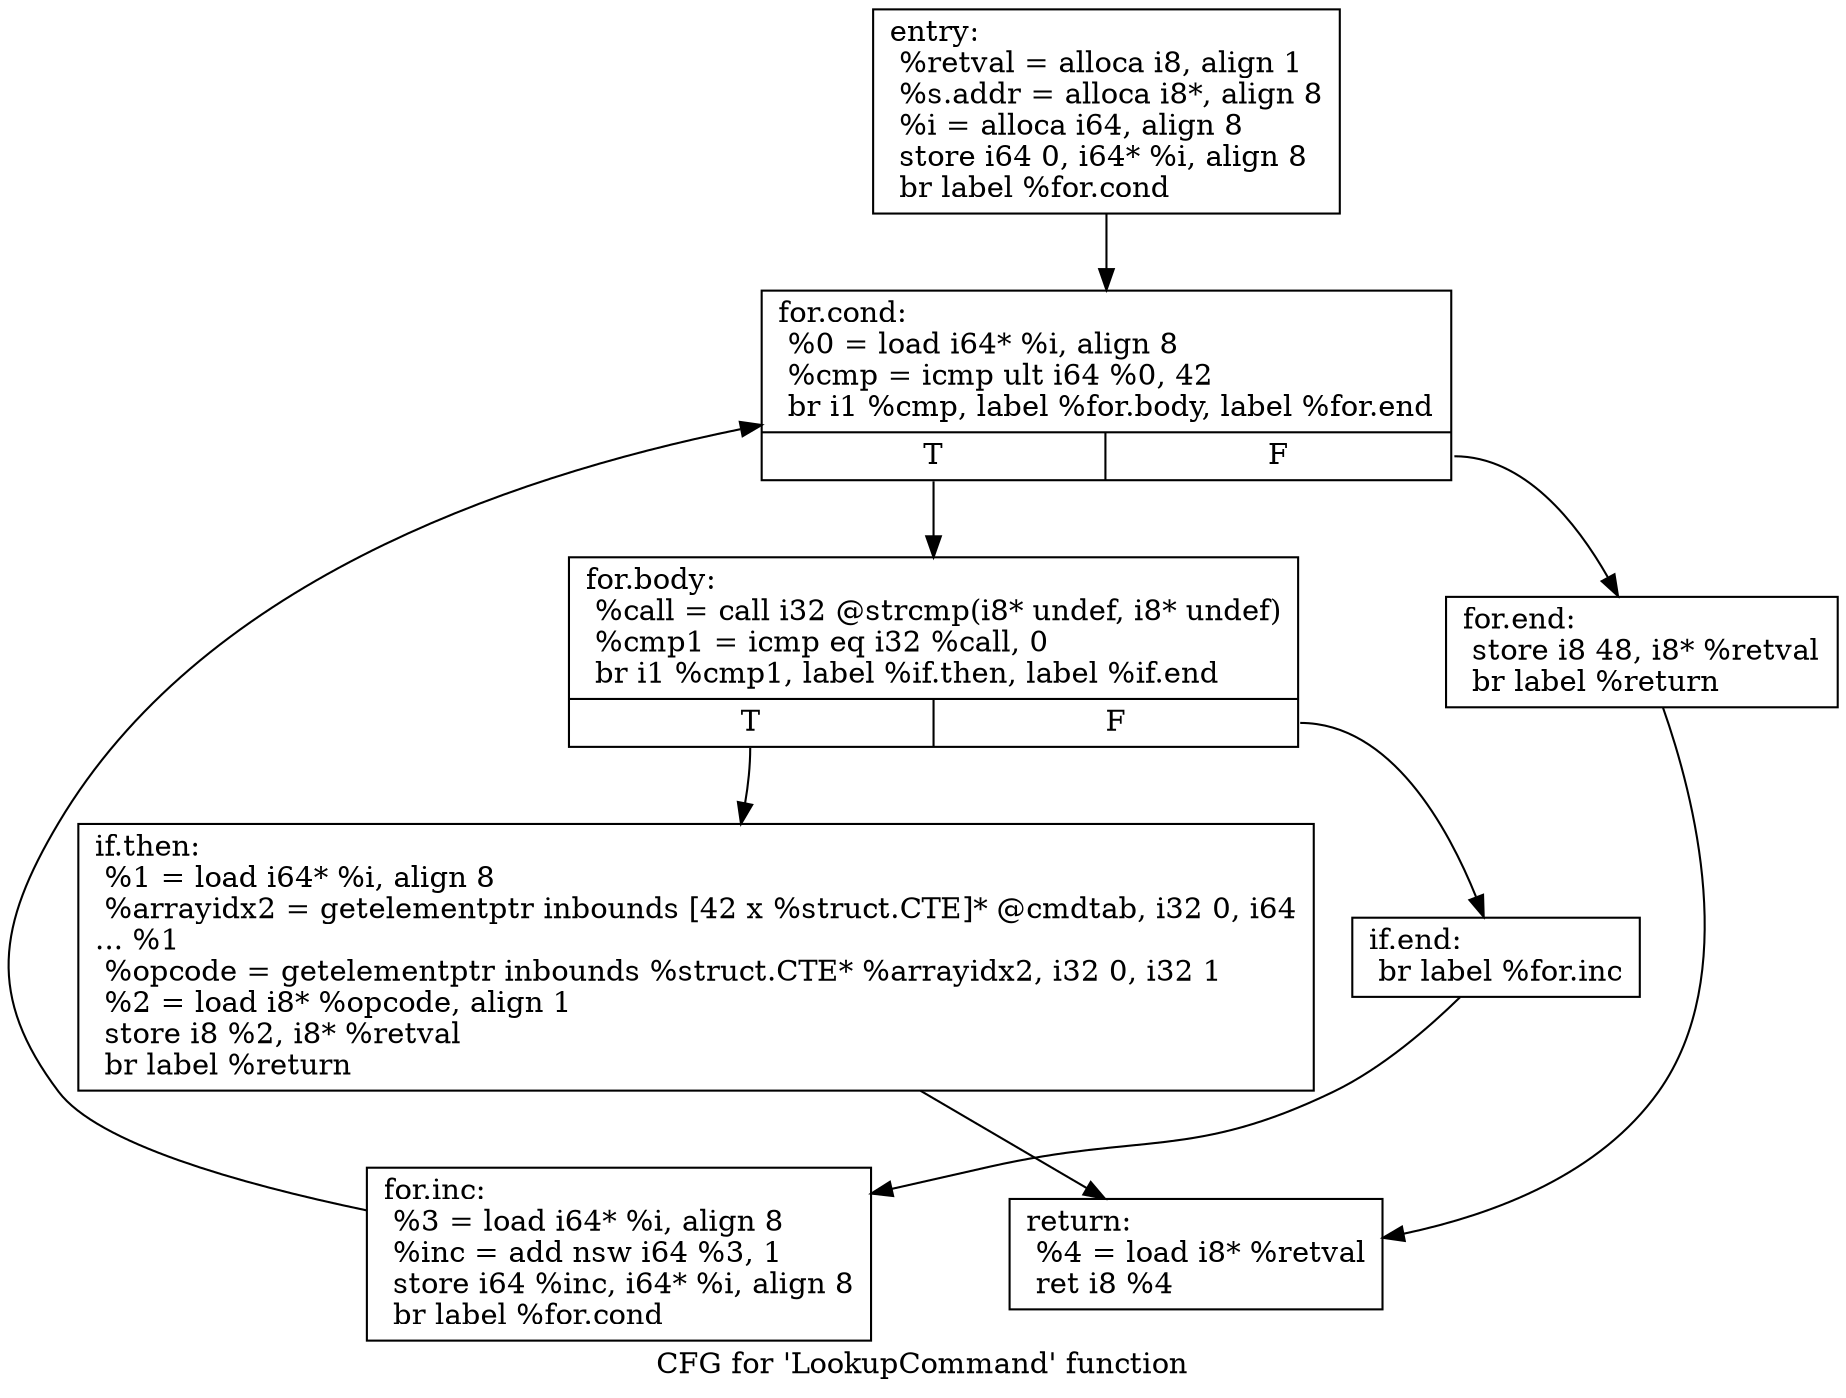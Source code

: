 digraph "CFG for 'LookupCommand' function" {
	label="CFG for 'LookupCommand' function";

	Node0x5f23e80 [shape=record,label="{entry:\l  %retval = alloca i8, align 1\l  %s.addr = alloca i8*, align 8\l  %i = alloca i64, align 8\l  store i64 0, i64* %i, align 8\l  br label %for.cond\l}"];
	Node0x5f23e80 -> Node0x5f23ed0;
	Node0x5f23ed0 [shape=record,label="{for.cond:                                         \l  %0 = load i64* %i, align 8\l  %cmp = icmp ult i64 %0, 42\l  br i1 %cmp, label %for.body, label %for.end\l|{<s0>T|<s1>F}}"];
	Node0x5f23ed0:s0 -> Node0x5f23f20;
	Node0x5f23ed0:s1 -> Node0x5f24060;
	Node0x5f23f20 [shape=record,label="{for.body:                                         \l  %call = call i32 @strcmp(i8* undef, i8* undef)\l  %cmp1 = icmp eq i32 %call, 0\l  br i1 %cmp1, label %if.then, label %if.end\l|{<s0>T|<s1>F}}"];
	Node0x5f23f20:s0 -> Node0x5f23f70;
	Node0x5f23f20:s1 -> Node0x5f23fc0;
	Node0x5f23f70 [shape=record,label="{if.then:                                          \l  %1 = load i64* %i, align 8\l  %arrayidx2 = getelementptr inbounds [42 x %struct.CTE]* @cmdtab, i32 0, i64\l... %1\l  %opcode = getelementptr inbounds %struct.CTE* %arrayidx2, i32 0, i32 1\l  %2 = load i8* %opcode, align 1\l  store i8 %2, i8* %retval\l  br label %return\l}"];
	Node0x5f23f70 -> Node0x5f240b0;
	Node0x5f23fc0 [shape=record,label="{if.end:                                           \l  br label %for.inc\l}"];
	Node0x5f23fc0 -> Node0x5f24010;
	Node0x5f24010 [shape=record,label="{for.inc:                                          \l  %3 = load i64* %i, align 8\l  %inc = add nsw i64 %3, 1\l  store i64 %inc, i64* %i, align 8\l  br label %for.cond\l}"];
	Node0x5f24010 -> Node0x5f23ed0;
	Node0x5f24060 [shape=record,label="{for.end:                                          \l  store i8 48, i8* %retval\l  br label %return\l}"];
	Node0x5f24060 -> Node0x5f240b0;
	Node0x5f240b0 [shape=record,label="{return:                                           \l  %4 = load i8* %retval\l  ret i8 %4\l}"];
}
